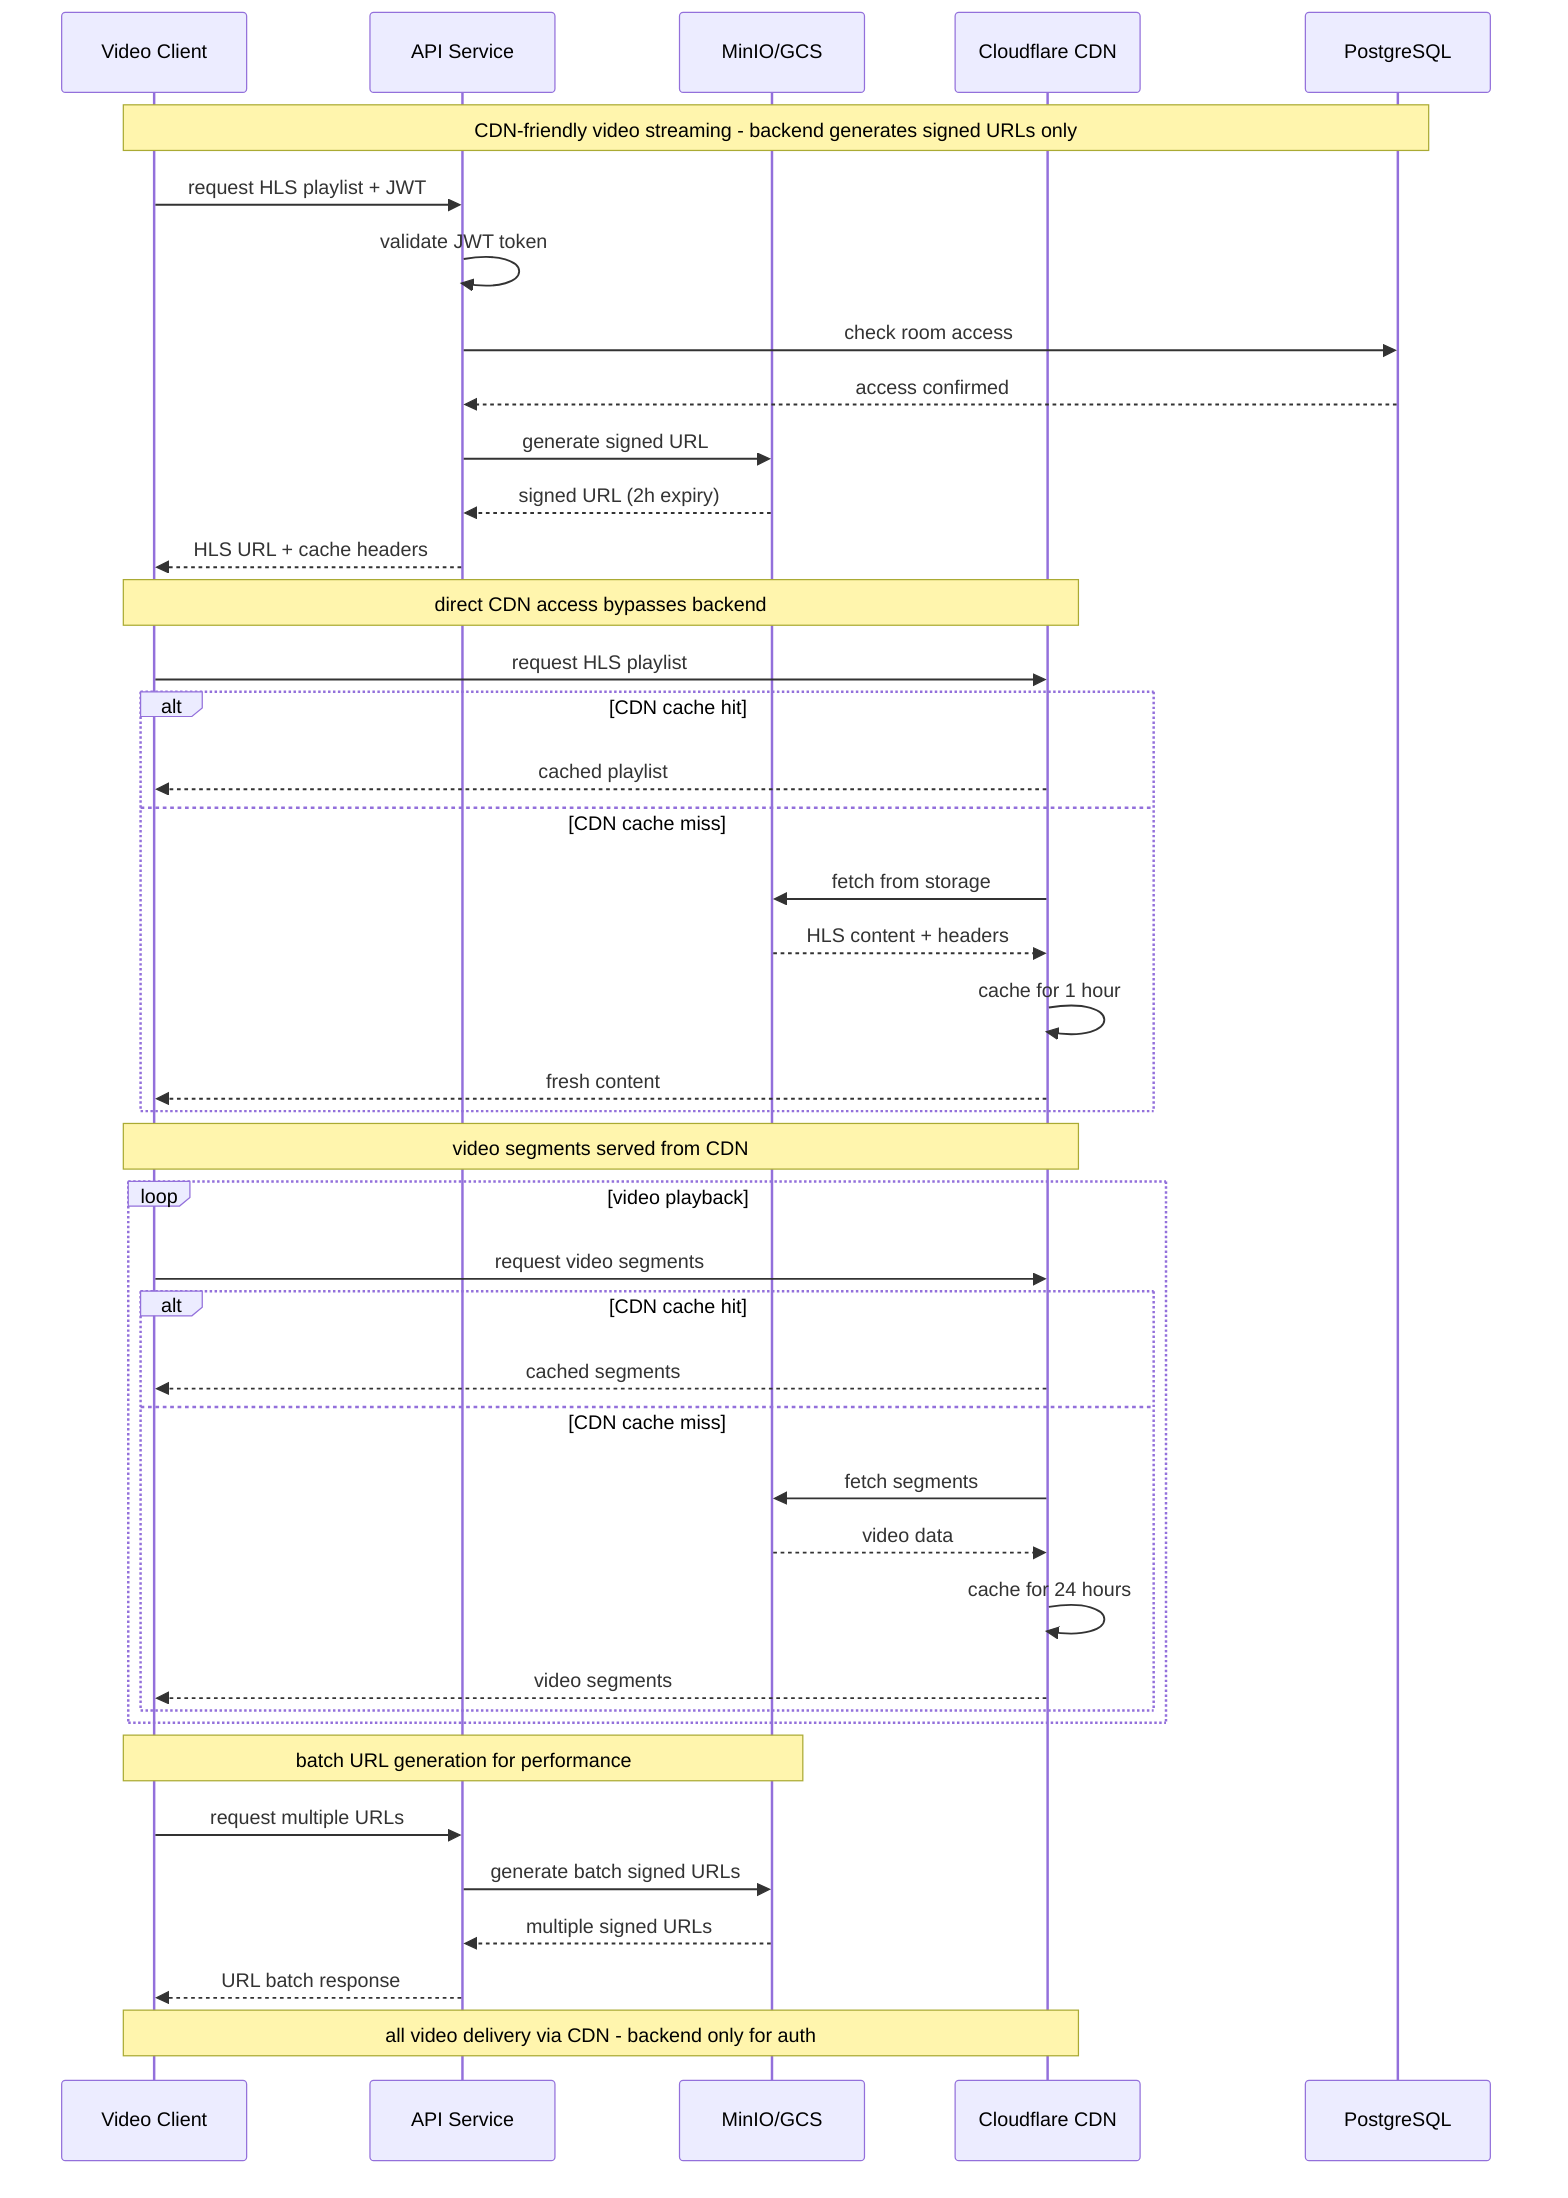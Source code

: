 sequenceDiagram
    participant Client as Video Client
    participant API as API Service
    participant Storage as MinIO/GCS
    participant CDN as Cloudflare CDN
    participant DB as PostgreSQL

    Note over Client, DB: CDN-friendly video streaming - backend generates signed URLs only

    Client->>API: request HLS playlist + JWT
    API->>API: validate JWT token
    API->>DB: check room access
    DB-->>API: access confirmed
    
    API->>Storage: generate signed URL
    Storage-->>API: signed URL (2h expiry)
    API-->>Client: HLS URL + cache headers

    Note over Client, CDN: direct CDN access bypasses backend

    Client->>CDN: request HLS playlist
    
    alt CDN cache hit
        CDN-->>Client: cached playlist
    else CDN cache miss
        CDN->>Storage: fetch from storage
        Storage-->>CDN: HLS content + headers
        CDN->>CDN: cache for 1 hour
        CDN-->>Client: fresh content
    end

    Note over Client, CDN: video segments served from CDN

    loop video playback
        Client->>CDN: request video segments
        alt CDN cache hit
            CDN-->>Client: cached segments
        else CDN cache miss
            CDN->>Storage: fetch segments
            Storage-->>CDN: video data
            CDN->>CDN: cache for 24 hours
            CDN-->>Client: video segments
        end
    end

    Note over Client, Storage: batch URL generation for performance

    Client->>API: request multiple URLs
    API->>Storage: generate batch signed URLs
    Storage-->>API: multiple signed URLs
    API-->>Client: URL batch response

    Note over Client, CDN: all video delivery via CDN - backend only for auth